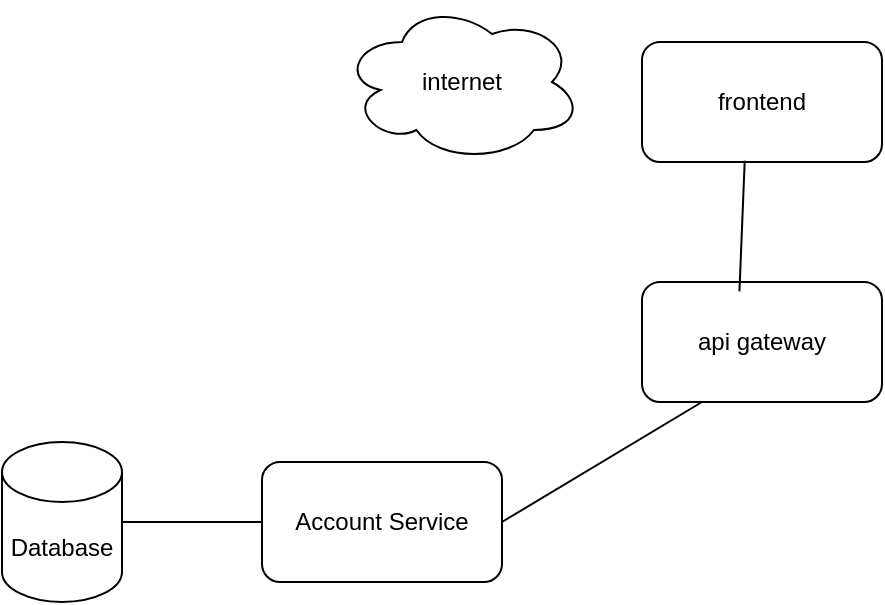 <mxfile version="20.8.13" type="github"><diagram name="Page-1" id="di53UfO4bPZcJA8-cZ9T"><mxGraphModel dx="794" dy="378" grid="1" gridSize="10" guides="1" tooltips="1" connect="1" arrows="1" fold="1" page="1" pageScale="1" pageWidth="850" pageHeight="1100" math="0" shadow="0"><root><mxCell id="0"/><mxCell id="1" parent="0"/><mxCell id="VcYDQkChi4u6VitO9xGj-1" value="api gateway" style="rounded=1;whiteSpace=wrap;html=1;" vertex="1" parent="1"><mxGeometry x="360" y="160" width="120" height="60" as="geometry"/></mxCell><mxCell id="VcYDQkChi4u6VitO9xGj-2" value="internet" style="ellipse;shape=cloud;whiteSpace=wrap;html=1;" vertex="1" parent="1"><mxGeometry x="210" y="20" width="120" height="80" as="geometry"/></mxCell><mxCell id="VcYDQkChi4u6VitO9xGj-3" value="frontend" style="rounded=1;whiteSpace=wrap;html=1;" vertex="1" parent="1"><mxGeometry x="360" y="40" width="120" height="60" as="geometry"/></mxCell><mxCell id="VcYDQkChi4u6VitO9xGj-7" value="" style="endArrow=none;html=1;rounded=0;entryX=0.428;entryY=0.989;entryDx=0;entryDy=0;entryPerimeter=0;exitX=0.406;exitY=0.078;exitDx=0;exitDy=0;exitPerimeter=0;" edge="1" parent="1" source="VcYDQkChi4u6VitO9xGj-1" target="VcYDQkChi4u6VitO9xGj-3"><mxGeometry width="50" height="50" relative="1" as="geometry"><mxPoint x="410" y="160" as="sourcePoint"/><mxPoint x="460" y="140" as="targetPoint"/></mxGeometry></mxCell><mxCell id="VcYDQkChi4u6VitO9xGj-10" value="Account Service" style="rounded=1;whiteSpace=wrap;html=1;" vertex="1" parent="1"><mxGeometry x="170" y="250" width="120" height="60" as="geometry"/></mxCell><mxCell id="VcYDQkChi4u6VitO9xGj-11" value="Database" style="shape=cylinder3;whiteSpace=wrap;html=1;boundedLbl=1;backgroundOutline=1;size=15;" vertex="1" parent="1"><mxGeometry x="40" y="240" width="60" height="80" as="geometry"/></mxCell><mxCell id="VcYDQkChi4u6VitO9xGj-12" value="" style="endArrow=none;html=1;rounded=0;exitX=1;exitY=0.5;exitDx=0;exitDy=0;entryX=0.25;entryY=1;entryDx=0;entryDy=0;" edge="1" parent="1" source="VcYDQkChi4u6VitO9xGj-10" target="VcYDQkChi4u6VitO9xGj-1"><mxGeometry width="50" height="50" relative="1" as="geometry"><mxPoint x="380" y="260" as="sourcePoint"/><mxPoint x="430" y="210" as="targetPoint"/></mxGeometry></mxCell><mxCell id="VcYDQkChi4u6VitO9xGj-13" value="" style="endArrow=none;html=1;rounded=0;entryX=1;entryY=0.5;entryDx=0;entryDy=0;entryPerimeter=0;exitX=0;exitY=0.5;exitDx=0;exitDy=0;" edge="1" parent="1" source="VcYDQkChi4u6VitO9xGj-10" target="VcYDQkChi4u6VitO9xGj-11"><mxGeometry width="50" height="50" relative="1" as="geometry"><mxPoint x="380" y="260" as="sourcePoint"/><mxPoint x="430" y="210" as="targetPoint"/></mxGeometry></mxCell></root></mxGraphModel></diagram></mxfile>